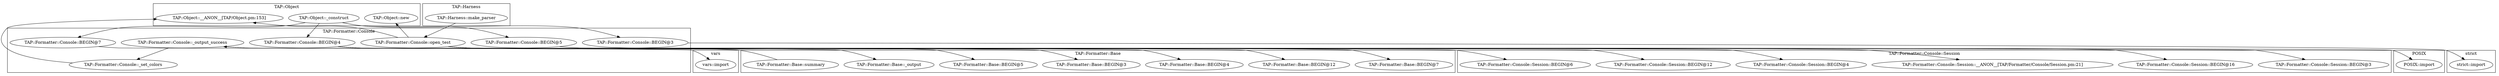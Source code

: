 digraph {
graph [overlap=false]
subgraph cluster_vars {
	label="vars";
	"vars::import";
}
subgraph cluster_strict {
	label="strict";
	"strict::import";
}
subgraph cluster_TAP_Formatter_Console {
	label="TAP::Formatter::Console";
	"TAP::Formatter::Console::BEGIN@7";
	"TAP::Formatter::Console::BEGIN@4";
	"TAP::Formatter::Console::open_test";
	"TAP::Formatter::Console::BEGIN@5";
	"TAP::Formatter::Console::BEGIN@3";
	"TAP::Formatter::Console::_output_success";
	"TAP::Formatter::Console::_set_colors";
}
subgraph cluster_TAP_Object {
	label="TAP::Object";
	"TAP::Object::_construct";
	"TAP::Object::new";
	"TAP::Object::__ANON__[TAP/Object.pm:153]";
}
subgraph cluster_TAP_Formatter_Console_Session {
	label="TAP::Formatter::Console::Session";
	"TAP::Formatter::Console::Session::BEGIN@12";
	"TAP::Formatter::Console::Session::BEGIN@6";
	"TAP::Formatter::Console::Session::BEGIN@3";
	"TAP::Formatter::Console::Session::BEGIN@16";
	"TAP::Formatter::Console::Session::__ANON__[TAP/Formatter/Console/Session.pm:21]";
	"TAP::Formatter::Console::Session::BEGIN@4";
}
subgraph cluster_TAP_Formatter_Base {
	label="TAP::Formatter::Base";
	"TAP::Formatter::Base::_output";
	"TAP::Formatter::Base::summary";
	"TAP::Formatter::Base::BEGIN@7";
	"TAP::Formatter::Base::BEGIN@12";
	"TAP::Formatter::Base::BEGIN@4";
	"TAP::Formatter::Base::BEGIN@3";
	"TAP::Formatter::Base::BEGIN@5";
}
subgraph cluster_POSIX {
	label="POSIX";
	"POSIX::import";
}
subgraph cluster_TAP_Harness {
	label="TAP::Harness";
	"TAP::Harness::make_parser";
}
"TAP::Formatter::Console::open_test" -> "TAP::Formatter::Console::Session::BEGIN@12";
"TAP::Object::_construct" -> "TAP::Formatter::Console::BEGIN@4";
"TAP::Formatter::Base::summary" -> "TAP::Formatter::Console::_output_success";
"TAP::Formatter::Console::_output_success" -> "TAP::Formatter::Base::_output";
"TAP::Formatter::Console::open_test" -> "TAP::Object::__ANON__[TAP/Object.pm:153]";
"TAP::Formatter::Console::_set_colors" -> "TAP::Object::__ANON__[TAP/Object.pm:153]";
"TAP::Formatter::Console::open_test" -> "TAP::Formatter::Console::Session::BEGIN@6";
"TAP::Formatter::Console::open_test" -> "TAP::Formatter::Console::Session::__ANON__[TAP/Formatter/Console/Session.pm:21]";
"TAP::Object::_construct" -> "TAP::Formatter::Console::BEGIN@7";
"TAP::Formatter::Console::open_test" -> "TAP::Formatter::Console::Session::BEGIN@16";
"TAP::Formatter::Console::BEGIN@4" -> "TAP::Formatter::Base::BEGIN@7";
"TAP::Formatter::Console::BEGIN@4" -> "TAP::Formatter::Base::BEGIN@5";
"TAP::Formatter::Console::BEGIN@4" -> "TAP::Formatter::Base::BEGIN@3";
"TAP::Formatter::Console::open_test" -> "TAP::Object::new";
"TAP::Harness::make_parser" -> "TAP::Formatter::Console::open_test";
"TAP::Object::_construct" -> "TAP::Formatter::Console::BEGIN@3";
"TAP::Formatter::Console::BEGIN@4" -> "TAP::Formatter::Base::BEGIN@12";
"TAP::Formatter::Console::BEGIN@7" -> "vars::import";
"TAP::Formatter::Console::BEGIN@5" -> "POSIX::import";
"TAP::Object::_construct" -> "TAP::Formatter::Console::BEGIN@5";
"TAP::Formatter::Console::open_test" -> "TAP::Formatter::Console::Session::BEGIN@3";
"TAP::Formatter::Console::BEGIN@4" -> "TAP::Formatter::Base::BEGIN@4";
"TAP::Formatter::Console::_output_success" -> "TAP::Formatter::Console::_set_colors";
"TAP::Formatter::Console::BEGIN@3" -> "strict::import";
"TAP::Formatter::Console::open_test" -> "TAP::Formatter::Console::Session::BEGIN@4";
}
